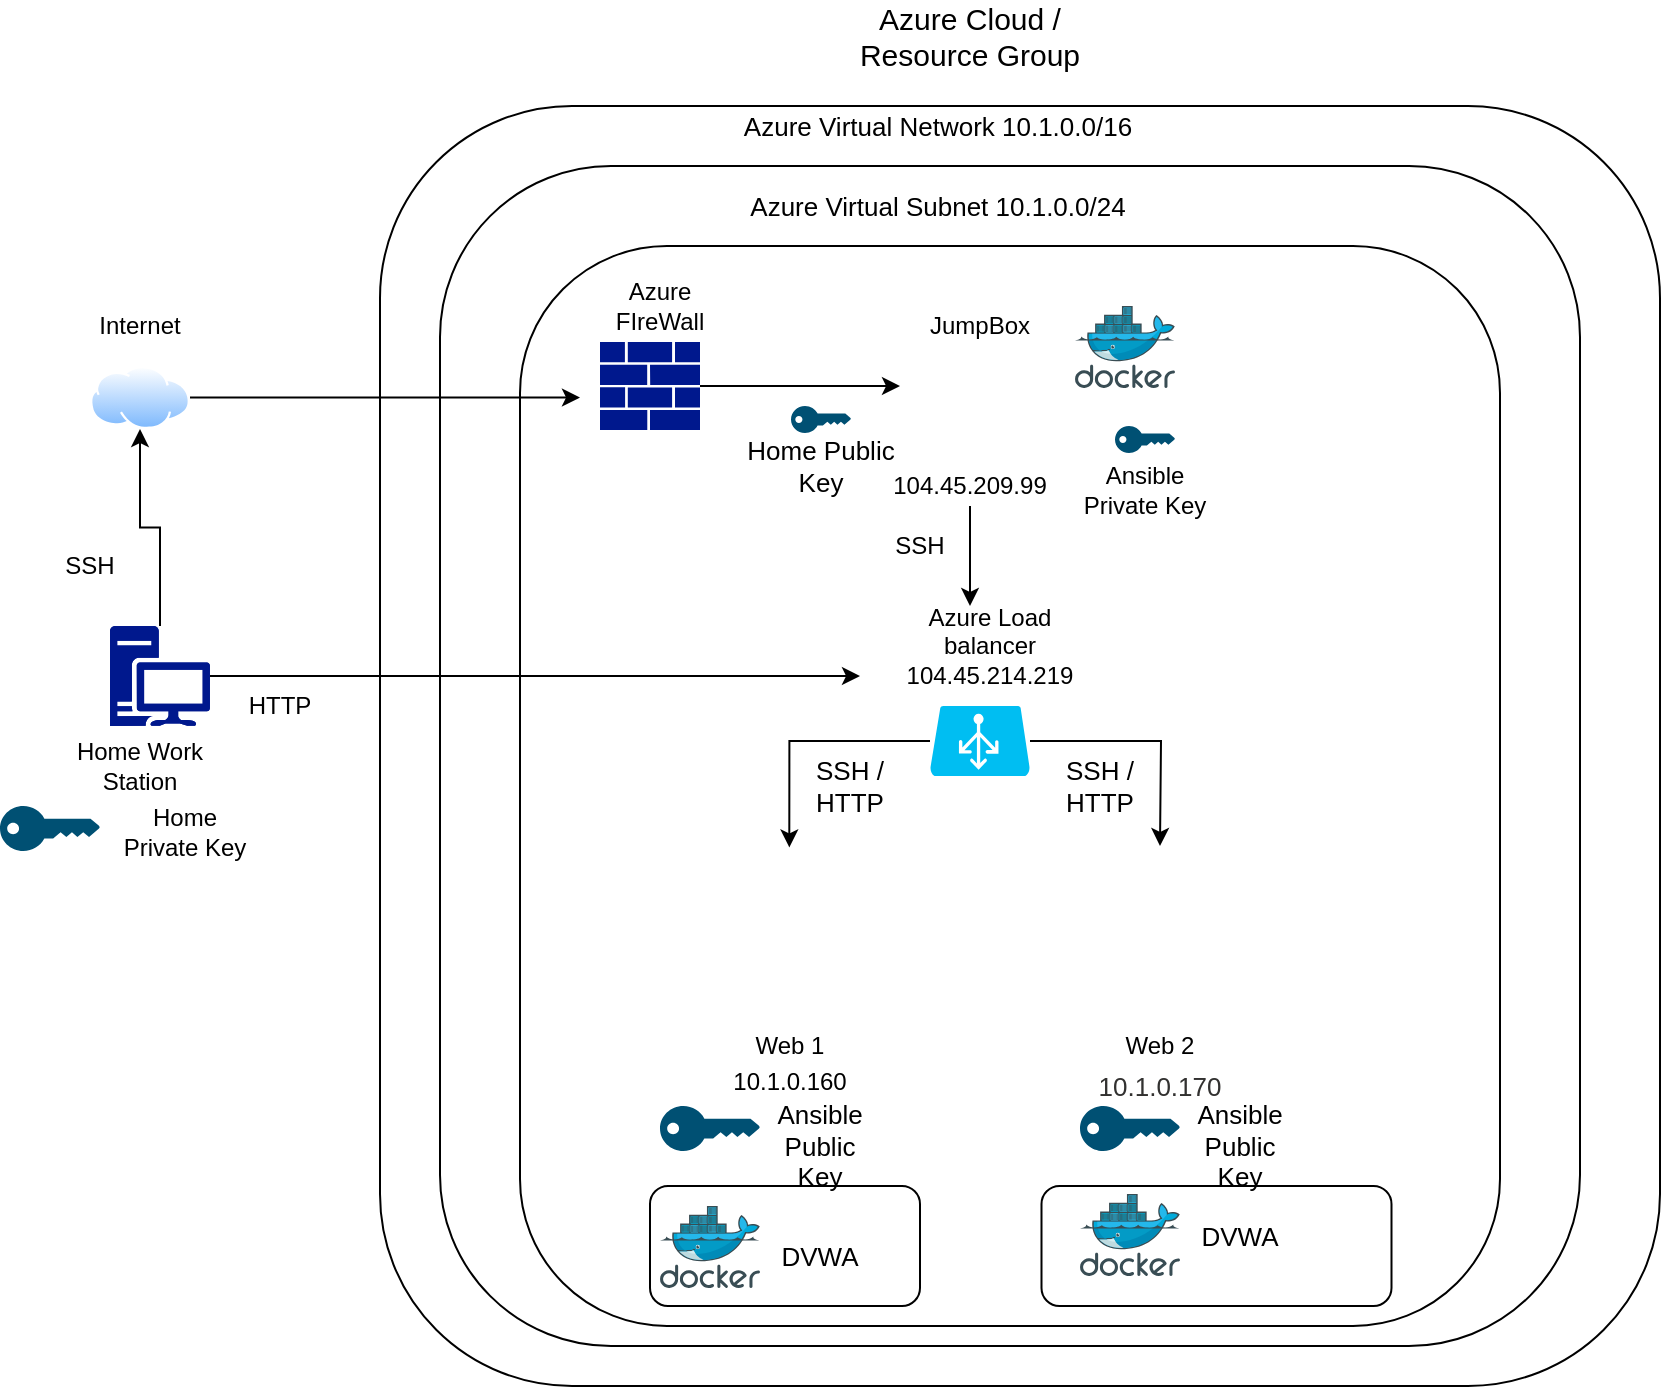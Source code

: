 <mxfile version="14.6.13" type="device"><diagram id="5PqNy8susTAFIzw96y1Y" name="Page-1"><mxGraphModel dx="1422" dy="2117" grid="1" gridSize="10" guides="1" tooltips="1" connect="1" arrows="1" fold="1" page="1" pageScale="1" pageWidth="827" pageHeight="1169" background="#ffffff" math="0" shadow="0"><root><mxCell id="0"/><mxCell id="TeeSGBBtwAe7M4i_Rty3-60" value="1" style="" parent="0"/><mxCell id="TeeSGBBtwAe7M4i_Rty3-64" value="" style="rounded=1;whiteSpace=wrap;html=1;fontSize=15;strokeWidth=1;" parent="TeeSGBBtwAe7M4i_Rty3-60" vertex="1"><mxGeometry x="310" y="20" width="640" height="640" as="geometry"/></mxCell><mxCell id="TeeSGBBtwAe7M4i_Rty3-67" value="Azure Virtual Network 10.1.0.0/16" style="text;html=1;strokeColor=none;fillColor=none;align=center;verticalAlign=middle;whiteSpace=wrap;rounded=0;fontSize=13;" parent="TeeSGBBtwAe7M4i_Rty3-60" vertex="1"><mxGeometry x="414" y="20" width="350" height="20" as="geometry"/></mxCell><mxCell id="TeeSGBBtwAe7M4i_Rty3-69" value="" style="rounded=1;whiteSpace=wrap;html=1;fontSize=13;strokeWidth=1;" parent="TeeSGBBtwAe7M4i_Rty3-60" vertex="1"><mxGeometry x="340" y="50" width="570" height="590" as="geometry"/></mxCell><mxCell id="TeeSGBBtwAe7M4i_Rty3-70" value="Azure Virtual Subnet 10.1.0.0/24" style="text;html=1;strokeColor=none;fillColor=none;align=center;verticalAlign=middle;whiteSpace=wrap;rounded=0;fontSize=13;" parent="TeeSGBBtwAe7M4i_Rty3-60" vertex="1"><mxGeometry x="469" y="60" width="240" height="20" as="geometry"/></mxCell><mxCell id="TeeSGBBtwAe7M4i_Rty3-86" value="" style="points=[[0,0.5,0],[0.24,0,0],[0.5,0.28,0],[0.995,0.475,0],[0.5,0.72,0],[0.24,1,0]];verticalLabelPosition=bottom;html=1;verticalAlign=top;aspect=fixed;align=center;pointerEvents=1;shape=mxgraph.cisco19.key;fillColor=#005073;strokeColor=none;" parent="TeeSGBBtwAe7M4i_Rty3-60" vertex="1"><mxGeometry x="560" y="100" width="30" height="13.5" as="geometry"/></mxCell><mxCell id="1" value="2" style="" parent="0"/><mxCell id="TeeSGBBtwAe7M4i_Rty3-48" value="" style="rounded=1;whiteSpace=wrap;html=1;" parent="1" vertex="1"><mxGeometry x="380" y="90" width="490" height="540" as="geometry"/></mxCell><mxCell id="TeeSGBBtwAe7M4i_Rty3-5" style="edgeStyle=orthogonalEdgeStyle;rounded=0;orthogonalLoop=1;jettySize=auto;html=1;entryX=0.5;entryY=1;entryDx=0;entryDy=0;" parent="1" source="TeeSGBBtwAe7M4i_Rty3-1" target="TeeSGBBtwAe7M4i_Rty3-3" edge="1"><mxGeometry relative="1" as="geometry"/></mxCell><mxCell id="TeeSGBBtwAe7M4i_Rty3-1" value="" style="aspect=fixed;pointerEvents=1;shadow=0;dashed=0;html=1;strokeColor=none;labelPosition=center;verticalLabelPosition=bottom;verticalAlign=top;align=center;fillColor=#00188D;shape=mxgraph.mscae.enterprise.workstation_client" parent="1" vertex="1"><mxGeometry x="175" y="280" width="50" height="50" as="geometry"/></mxCell><mxCell id="TeeSGBBtwAe7M4i_Rty3-2" value="Home Work Station" style="text;html=1;strokeColor=none;fillColor=none;align=center;verticalAlign=middle;whiteSpace=wrap;rounded=0;" parent="1" vertex="1"><mxGeometry x="140" y="340" width="100" height="20" as="geometry"/></mxCell><mxCell id="TeeSGBBtwAe7M4i_Rty3-9" style="edgeStyle=orthogonalEdgeStyle;rounded=0;orthogonalLoop=1;jettySize=auto;html=1;" parent="1" source="TeeSGBBtwAe7M4i_Rty3-3" edge="1"><mxGeometry relative="1" as="geometry"><mxPoint x="410" y="165.75" as="targetPoint"/></mxGeometry></mxCell><mxCell id="TeeSGBBtwAe7M4i_Rty3-3" value="" style="aspect=fixed;perimeter=ellipsePerimeter;html=1;align=center;shadow=0;dashed=0;spacingTop=3;image;image=img/lib/active_directory/internet_cloud.svg;" parent="1" vertex="1"><mxGeometry x="165" y="150" width="50" height="31.5" as="geometry"/></mxCell><mxCell id="TeeSGBBtwAe7M4i_Rty3-6" value="SSH" style="text;html=1;strokeColor=none;fillColor=none;align=center;verticalAlign=middle;whiteSpace=wrap;rounded=0;" parent="1" vertex="1"><mxGeometry x="145" y="240" width="40" height="20" as="geometry"/></mxCell><mxCell id="TeeSGBBtwAe7M4i_Rty3-7" value="Internet" style="text;html=1;strokeColor=none;fillColor=none;align=center;verticalAlign=middle;whiteSpace=wrap;rounded=0;" parent="1" vertex="1"><mxGeometry x="170" y="120" width="40" height="20" as="geometry"/></mxCell><mxCell id="TeeSGBBtwAe7M4i_Rty3-26" style="edgeStyle=orthogonalEdgeStyle;rounded=0;orthogonalLoop=1;jettySize=auto;html=1;" parent="1" source="TeeSGBBtwAe7M4i_Rty3-8" edge="1"><mxGeometry relative="1" as="geometry"><mxPoint x="570" y="160" as="targetPoint"/></mxGeometry></mxCell><mxCell id="TeeSGBBtwAe7M4i_Rty3-8" value="" style="aspect=fixed;pointerEvents=1;shadow=0;dashed=0;html=1;strokeColor=none;labelPosition=center;verticalLabelPosition=bottom;verticalAlign=top;align=center;fillColor=#00188D;shape=mxgraph.mscae.enterprise.firewall" parent="1" vertex="1"><mxGeometry x="420" y="138" width="50" height="44" as="geometry"/></mxCell><mxCell id="TeeSGBBtwAe7M4i_Rty3-10" value="Azure FIreWall" style="text;html=1;strokeColor=none;fillColor=none;align=center;verticalAlign=middle;whiteSpace=wrap;rounded=0;" parent="1" vertex="1"><mxGeometry x="430" y="110" width="40" height="20" as="geometry"/></mxCell><mxCell id="TeeSGBBtwAe7M4i_Rty3-11" value="" style="points=[[0,0.5,0],[0.24,0,0],[0.5,0.28,0],[0.995,0.475,0],[0.5,0.72,0],[0.24,1,0]];verticalLabelPosition=bottom;html=1;verticalAlign=top;aspect=fixed;align=center;pointerEvents=1;shape=mxgraph.cisco19.key;fillColor=#005073;strokeColor=none;" parent="1" vertex="1"><mxGeometry x="120" y="370" width="50" height="22.5" as="geometry"/></mxCell><mxCell id="TeeSGBBtwAe7M4i_Rty3-13" value="Home Private Key" style="text;html=1;strokeColor=none;fillColor=none;align=center;verticalAlign=middle;whiteSpace=wrap;rounded=0;" parent="1" vertex="1"><mxGeometry x="180" y="372.5" width="65" height="20" as="geometry"/></mxCell><mxCell id="TeeSGBBtwAe7M4i_Rty3-39" style="edgeStyle=orthogonalEdgeStyle;rounded=0;orthogonalLoop=1;jettySize=auto;html=1;" parent="1" source="TeeSGBBtwAe7M4i_Rty3-14" edge="1"><mxGeometry relative="1" as="geometry"><mxPoint x="700" y="390" as="targetPoint"/></mxGeometry></mxCell><mxCell id="TeeSGBBtwAe7M4i_Rty3-40" style="edgeStyle=orthogonalEdgeStyle;rounded=0;orthogonalLoop=1;jettySize=auto;html=1;entryX=0.495;entryY=-0.133;entryDx=0;entryDy=0;entryPerimeter=0;" parent="1" source="TeeSGBBtwAe7M4i_Rty3-14" target="TeeSGBBtwAe7M4i_Rty3-36" edge="1"><mxGeometry relative="1" as="geometry"/></mxCell><mxCell id="TeeSGBBtwAe7M4i_Rty3-14" value="" style="verticalLabelPosition=bottom;html=1;verticalAlign=top;align=center;strokeColor=none;fillColor=#00BEF2;shape=mxgraph.azure.azure_load_balancer;" parent="1" vertex="1"><mxGeometry x="585" y="320" width="50" height="35" as="geometry"/></mxCell><mxCell id="TeeSGBBtwAe7M4i_Rty3-15" value="Azure Load balancer&lt;br&gt;104.45.214.219" style="text;html=1;strokeColor=none;fillColor=none;align=center;verticalAlign=middle;whiteSpace=wrap;rounded=0;" parent="1" vertex="1"><mxGeometry x="565" y="280" width="100" height="20" as="geometry"/></mxCell><mxCell id="TeeSGBBtwAe7M4i_Rty3-32" style="edgeStyle=orthogonalEdgeStyle;rounded=0;orthogonalLoop=1;jettySize=auto;html=1;" parent="1" source="TeeSGBBtwAe7M4i_Rty3-18" edge="1"><mxGeometry relative="1" as="geometry"><mxPoint x="550" y="305" as="targetPoint"/></mxGeometry></mxCell><mxCell id="TeeSGBBtwAe7M4i_Rty3-18" value="" style="aspect=fixed;pointerEvents=1;shadow=0;dashed=0;html=1;strokeColor=none;labelPosition=center;verticalLabelPosition=bottom;verticalAlign=top;align=center;fillColor=#00188D;shape=mxgraph.mscae.enterprise.workstation_client" parent="1" vertex="1"><mxGeometry x="175" y="280" width="50" height="50" as="geometry"/></mxCell><mxCell id="TeeSGBBtwAe7M4i_Rty3-20" value="" style="shape=image;html=1;verticalAlign=top;verticalLabelPosition=bottom;labelBackgroundColor=#ffffff;imageAspect=0;aspect=fixed;image=https://cdn4.iconfinder.com/data/icons/logos-and-brands/512/348_Ubuntu_logo-128.png" parent="1" vertex="1"><mxGeometry x="579.25" y="140" width="61.5" height="61.5" as="geometry"/></mxCell><mxCell id="TeeSGBBtwAe7M4i_Rty3-22" value="" style="aspect=fixed;html=1;points=[];align=center;image;fontSize=12;image=img/lib/mscae/Docker.svg;" parent="1" vertex="1"><mxGeometry x="657.5" y="120" width="50" height="41" as="geometry"/></mxCell><mxCell id="TeeSGBBtwAe7M4i_Rty3-24" value="JumpBox" style="text;html=1;strokeColor=none;fillColor=none;align=center;verticalAlign=middle;whiteSpace=wrap;rounded=0;" parent="1" vertex="1"><mxGeometry x="590" y="120" width="40" height="20" as="geometry"/></mxCell><mxCell id="TeeSGBBtwAe7M4i_Rty3-27" value="" style="points=[[0,0.5,0],[0.24,0,0],[0.5,0.28,0],[0.995,0.475,0],[0.5,0.72,0],[0.24,1,0]];verticalLabelPosition=bottom;html=1;verticalAlign=top;aspect=fixed;align=center;pointerEvents=1;shape=mxgraph.cisco19.key;fillColor=#005073;strokeColor=none;" parent="1" vertex="1"><mxGeometry x="677.5" y="180" width="30" height="13.5" as="geometry"/></mxCell><mxCell id="TeeSGBBtwAe7M4i_Rty3-28" value="Ansible Private Key" style="text;html=1;strokeColor=none;fillColor=none;align=center;verticalAlign=middle;whiteSpace=wrap;rounded=0;" parent="1" vertex="1"><mxGeometry x="655" y="201.5" width="75" height="20" as="geometry"/></mxCell><mxCell id="TeeSGBBtwAe7M4i_Rty3-30" style="edgeStyle=orthogonalEdgeStyle;rounded=0;orthogonalLoop=1;jettySize=auto;html=1;" parent="1" source="TeeSGBBtwAe7M4i_Rty3-29" edge="1"><mxGeometry relative="1" as="geometry"><mxPoint x="605" y="270" as="targetPoint"/></mxGeometry></mxCell><mxCell id="TeeSGBBtwAe7M4i_Rty3-29" value="104.45.209.99" style="text;html=1;strokeColor=none;fillColor=none;align=center;verticalAlign=middle;whiteSpace=wrap;rounded=0;" parent="1" vertex="1"><mxGeometry x="585" y="200" width="40" height="20" as="geometry"/></mxCell><mxCell id="TeeSGBBtwAe7M4i_Rty3-31" value="SSH" style="text;html=1;strokeColor=none;fillColor=none;align=center;verticalAlign=middle;whiteSpace=wrap;rounded=0;" parent="1" vertex="1"><mxGeometry x="560" y="230" width="40" height="20" as="geometry"/></mxCell><mxCell id="TeeSGBBtwAe7M4i_Rty3-33" value="HTTP" style="text;html=1;strokeColor=none;fillColor=none;align=center;verticalAlign=middle;whiteSpace=wrap;rounded=0;" parent="1" vertex="1"><mxGeometry x="240" y="310" width="40" height="20" as="geometry"/></mxCell><mxCell id="TeeSGBBtwAe7M4i_Rty3-36" value="" style="shape=image;html=1;verticalAlign=top;verticalLabelPosition=bottom;labelBackgroundColor=#ffffff;imageAspect=0;aspect=fixed;image=https://cdn4.iconfinder.com/data/icons/logos-and-brands/512/348_Ubuntu_logo-128.png" parent="1" vertex="1"><mxGeometry x="480" y="400" width="70" height="70" as="geometry"/></mxCell><mxCell id="TeeSGBBtwAe7M4i_Rty3-37" value="" style="shape=image;html=1;verticalAlign=top;verticalLabelPosition=bottom;labelBackgroundColor=#ffffff;imageAspect=0;aspect=fixed;image=https://cdn4.iconfinder.com/data/icons/logos-and-brands/512/348_Ubuntu_logo-128.png" parent="1" vertex="1"><mxGeometry x="665" y="400" width="70" height="70" as="geometry"/></mxCell><mxCell id="TeeSGBBtwAe7M4i_Rty3-41" value="Web 1" style="text;html=1;strokeColor=none;fillColor=none;align=center;verticalAlign=middle;whiteSpace=wrap;rounded=0;" parent="1" vertex="1"><mxGeometry x="495" y="480" width="40" height="20" as="geometry"/></mxCell><mxCell id="TeeSGBBtwAe7M4i_Rty3-42" value="Web 2" style="text;html=1;strokeColor=none;fillColor=none;align=center;verticalAlign=middle;whiteSpace=wrap;rounded=0;" parent="1" vertex="1"><mxGeometry x="680" y="480" width="40" height="20" as="geometry"/></mxCell><mxCell id="TeeSGBBtwAe7M4i_Rty3-43" value="&lt;div&gt;&lt;br&gt;&lt;/div&gt;&lt;div&gt;10.1.0.160&lt;/div&gt;" style="text;html=1;strokeColor=none;fillColor=none;align=center;verticalAlign=middle;whiteSpace=wrap;rounded=0;" parent="1" vertex="1"><mxGeometry x="495" y="490" width="40" height="20" as="geometry"/></mxCell><mxCell id="TeeSGBBtwAe7M4i_Rty3-45" value="&#10;&#10;&lt;span style=&quot;color: rgb(50, 49, 48); font-size: 13px; font-style: normal; font-weight: 400; letter-spacing: normal; text-indent: 0px; text-transform: none; word-spacing: 0px; background-color: rgb(255, 255, 255); display: inline; float: none;&quot;&gt;10.1.0.170&lt;/span&gt;&#10;&#10;" style="text;html=1;strokeColor=none;fillColor=none;align=center;verticalAlign=middle;whiteSpace=wrap;rounded=0;" parent="1" vertex="1"><mxGeometry x="680" y="500" width="40" height="20" as="geometry"/></mxCell><mxCell id="TeeSGBBtwAe7M4i_Rty3-51" value="Azure Cloud / Resource Group" style="text;html=1;strokeColor=none;fillColor=none;align=center;verticalAlign=middle;whiteSpace=wrap;rounded=0;strokeWidth=1;fontSize=15;" parent="1" vertex="1"><mxGeometry x="540" y="-30" width="130" height="30" as="geometry"/></mxCell><mxCell id="TeeSGBBtwAe7M4i_Rty3-94" value="SSH / HTTP" style="text;html=1;strokeColor=none;fillColor=none;align=center;verticalAlign=middle;whiteSpace=wrap;rounded=0;fontSize=13;" parent="1" vertex="1"><mxGeometry x="650" y="350" width="40" height="20" as="geometry"/></mxCell><mxCell id="TeeSGBBtwAe7M4i_Rty3-95" value="SSH / HTTP" style="text;html=1;strokeColor=none;fillColor=none;align=center;verticalAlign=middle;whiteSpace=wrap;rounded=0;fontSize=13;" parent="1" vertex="1"><mxGeometry x="525" y="350" width="40" height="20" as="geometry"/></mxCell><mxCell id="BskCThQhiehtAFH1S4cG-5" value="" style="rounded=1;whiteSpace=wrap;html=1;" vertex="1" parent="1"><mxGeometry x="640.75" y="560" width="175" height="60" as="geometry"/></mxCell><mxCell id="BskCThQhiehtAFH1S4cG-6" value="" style="rounded=1;whiteSpace=wrap;html=1;" vertex="1" parent="1"><mxGeometry x="445" y="560" width="135" height="60" as="geometry"/></mxCell><mxCell id="TeeSGBBtwAe7M4i_Rty3-74" value="3" style="" parent="0"/><mxCell id="TeeSGBBtwAe7M4i_Rty3-76" value="" style="points=[[0,0.5,0],[0.24,0,0],[0.5,0.28,0],[0.995,0.475,0],[0.5,0.72,0],[0.24,1,0]];verticalLabelPosition=bottom;html=1;verticalAlign=top;aspect=fixed;align=center;pointerEvents=1;shape=mxgraph.cisco19.key;fillColor=#005073;strokeColor=none;" parent="TeeSGBBtwAe7M4i_Rty3-74" vertex="1"><mxGeometry x="450" y="520" width="50" height="22.5" as="geometry"/></mxCell><mxCell id="TeeSGBBtwAe7M4i_Rty3-77" value="" style="points=[[0,0.5,0],[0.24,0,0],[0.5,0.28,0],[0.995,0.475,0],[0.5,0.72,0],[0.24,1,0]];verticalLabelPosition=bottom;html=1;verticalAlign=top;aspect=fixed;align=center;pointerEvents=1;shape=mxgraph.cisco19.key;fillColor=#005073;strokeColor=none;" parent="TeeSGBBtwAe7M4i_Rty3-74" vertex="1"><mxGeometry x="660" y="520" width="50" height="22.5" as="geometry"/></mxCell><mxCell id="TeeSGBBtwAe7M4i_Rty3-78" value="Ansible Public Key" style="text;html=1;strokeColor=none;fillColor=none;align=center;verticalAlign=middle;whiteSpace=wrap;rounded=0;fontSize=13;" parent="TeeSGBBtwAe7M4i_Rty3-74" vertex="1"><mxGeometry x="510" y="530" width="40" height="20" as="geometry"/></mxCell><mxCell id="TeeSGBBtwAe7M4i_Rty3-79" value="Ansible Public Key" style="text;html=1;strokeColor=none;fillColor=none;align=center;verticalAlign=middle;whiteSpace=wrap;rounded=0;fontSize=13;" parent="TeeSGBBtwAe7M4i_Rty3-74" vertex="1"><mxGeometry x="720" y="530" width="40" height="20" as="geometry"/></mxCell><mxCell id="TeeSGBBtwAe7M4i_Rty3-80" value="" style="aspect=fixed;html=1;points=[];align=center;image;fontSize=12;image=img/lib/mscae/Docker.svg;" parent="TeeSGBBtwAe7M4i_Rty3-74" vertex="1"><mxGeometry x="450" y="570" width="50" height="41" as="geometry"/></mxCell><mxCell id="TeeSGBBtwAe7M4i_Rty3-81" value="" style="aspect=fixed;html=1;points=[];align=center;image;fontSize=12;image=img/lib/mscae/Docker.svg;" parent="TeeSGBBtwAe7M4i_Rty3-74" vertex="1"><mxGeometry x="660" y="564" width="50" height="41" as="geometry"/></mxCell><mxCell id="TeeSGBBtwAe7M4i_Rty3-82" value="DVWA" style="text;html=1;strokeColor=none;fillColor=none;align=center;verticalAlign=middle;whiteSpace=wrap;rounded=0;fontSize=13;" parent="TeeSGBBtwAe7M4i_Rty3-74" vertex="1"><mxGeometry x="510" y="585" width="40" height="20" as="geometry"/></mxCell><mxCell id="TeeSGBBtwAe7M4i_Rty3-83" value="DVWA" style="text;html=1;strokeColor=none;fillColor=none;align=center;verticalAlign=middle;whiteSpace=wrap;rounded=0;fontSize=13;" parent="TeeSGBBtwAe7M4i_Rty3-74" vertex="1"><mxGeometry x="720" y="575" width="40" height="20" as="geometry"/></mxCell><mxCell id="TeeSGBBtwAe7M4i_Rty3-103" value="4" style="" parent="0"/><mxCell id="TeeSGBBtwAe7M4i_Rty3-112" value="" style="points=[[0,0.5,0],[0.24,0,0],[0.5,0.28,0],[0.995,0.475,0],[0.5,0.72,0],[0.24,1,0]];verticalLabelPosition=bottom;html=1;verticalAlign=top;aspect=fixed;align=center;pointerEvents=1;shape=mxgraph.cisco19.key;fillColor=#005073;strokeColor=none;fontSize=13;" parent="TeeSGBBtwAe7M4i_Rty3-103" vertex="1"><mxGeometry x="515.5" y="170" width="30" height="13.5" as="geometry"/></mxCell><mxCell id="TeeSGBBtwAe7M4i_Rty3-113" value="Home Public Key" style="text;html=1;strokeColor=none;fillColor=none;align=center;verticalAlign=middle;whiteSpace=wrap;rounded=0;fontSize=13;" parent="TeeSGBBtwAe7M4i_Rty3-103" vertex="1"><mxGeometry x="484" y="190" width="93" height="20" as="geometry"/></mxCell></root></mxGraphModel></diagram></mxfile>